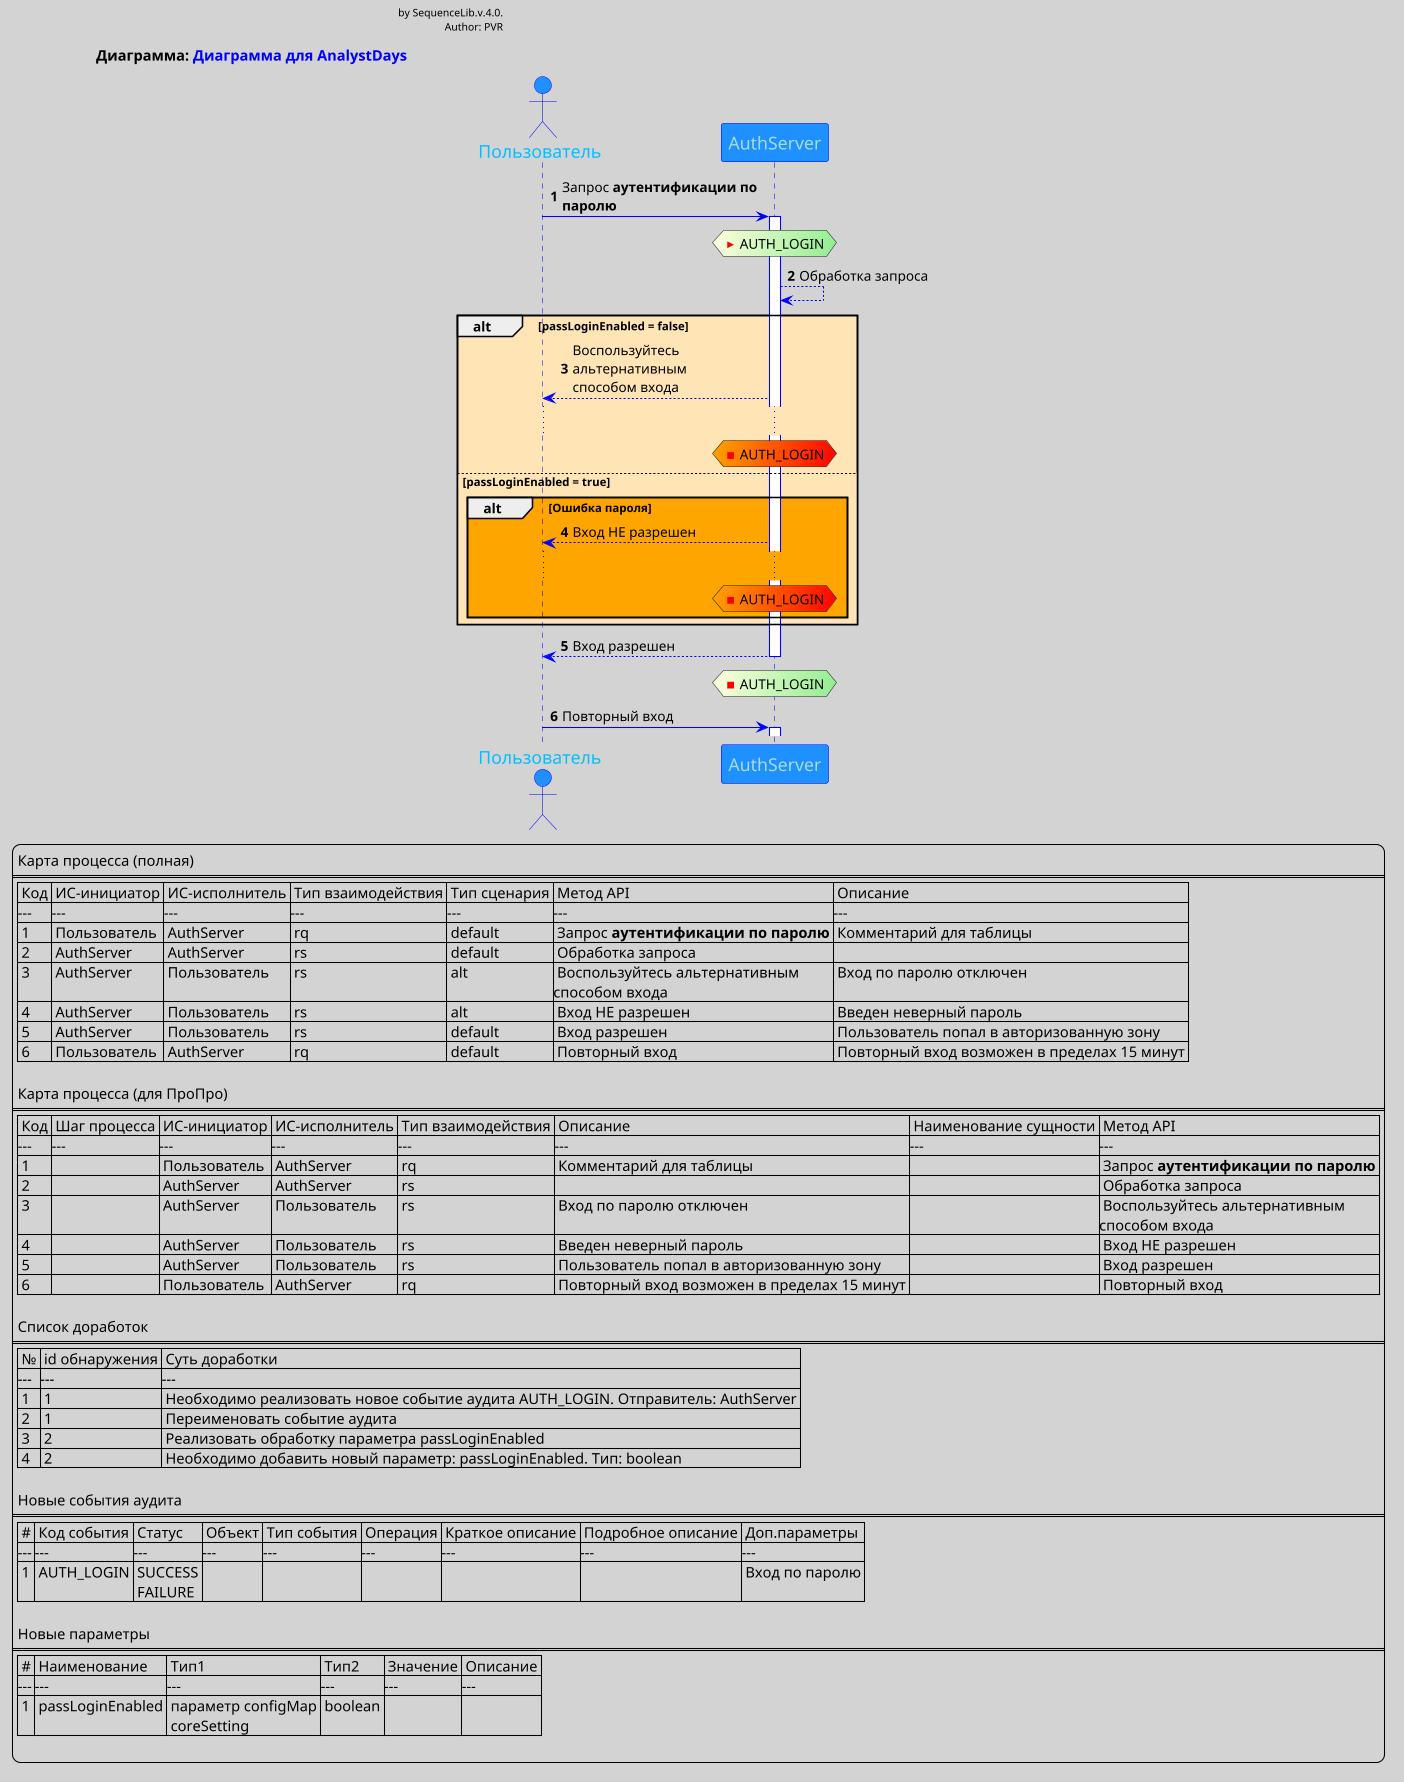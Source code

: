 @startuml                                                                                                                  ░║

autonumber
skinparam dpi 100
skinparam maxMessageSize 200
skinparam backgroundColor LightGray
skinparam sequence {
ArrowColor blue
ActorBorderColor blue
LifeLineBorderColor blue
LifeLineBackgroundColor #White
ParticipantBorderColor blue
ParticipantBackgroundColor DodgerBlue
ParticipantFontName Impact
ParticipantFontSize 17
ParticipantFontColor #A9DCDF
ActorBackgroundColor DodgerBlue
ActorFontColor DeepSkyBlue
ActorFontSize 17
ActorFontName Aapex
}

title Диаграмма: <color:blue>Диаграмма для AnalystDays
header <color:black>by SequenceLib.v.4.0.\n <color:black>Author: PVR

participant "AuthServer" as srv order 1
actor "Пользователь" as user
user -> srv ++: Запрос **аутентификации по паролю**
        hnote over srv #lightyellow/lightgreen: <color:red><&media-play> <color:black>AUTH_LOGIN
srv --> srv : Обработка запроса
alt #moccasin passLoginEnabled = false
    srv --> user : Воспользуйтесь альтернативным\nспособом входа
    ...
        hnote over srv #orange/red: <color:red><&media-stop> <color:black>AUTH_LOGIN
else  passLoginEnabled = true
alt #orange Ошибка пароля
    srv --> user : Вход НЕ разрешен
    ...
        hnote over srv #orange/red: <color:red><&media-stop> <color:black>AUTH_LOGIN
end

end

srv --> user --: Вход разрешен
        hnote over srv #lightyellow/lightgreen: <color:red><&media-stop> <color:black>AUTH_LOGIN
user -> srv ++: Повторный вход
legend
Карта процесса (полная)
====
| Код | ИC-инициатор | ИС-исполнитель | Тип взаимодействия | Тип сценария | Метод API | Описание |
|---|---|---|---|---|---|---|
| 1 | Пользователь | AuthServer | rq | default | Запрос **аутентификации по паролю** | Комментарий для таблицы |
| 2 | AuthServer | AuthServer | rs | default | Обработка запроса |  |
| 3 | AuthServer | Пользователь | rs | alt | Воспользуйтесь альтернативным\nспособом входа | Вход по паролю отключен |
| 4 | AuthServer | Пользователь | rs | alt | Вход НЕ разрешен | Введен неверный пароль |
| 5 | AuthServer | Пользователь | rs | default | Вход разрешен | Пользователь попал в авторизованную зону |
| 6 | Пользователь | AuthServer | rq | default | Повторный вход | Повторный вход возможен в пределах 15 минут |

Карта процесса (для ПроПро)
====
| Код | Шаг процесса | ИC-инициатор | ИС-исполнитель | Тип взаимодействия | Описание | Наименование сущности | Метод API |
|---|---|---|---|---|---|---|---|
| 1 |  | Пользователь | AuthServer | rq | Комментарий для таблицы | | Запрос **аутентификации по паролю** |
| 2 |  | AuthServer | AuthServer | rs |  | | Обработка запроса |
| 3 |  | AuthServer | Пользователь | rs | Вход по паролю отключен | | Воспользуйтесь альтернативным\nспособом входа |
| 4 |  | AuthServer | Пользователь | rs | Введен неверный пароль | | Вход НЕ разрешен |
| 5 |  | AuthServer | Пользователь | rs | Пользователь попал в авторизованную зону | | Вход разрешен |
| 6 |  | Пользователь | AuthServer | rq | Повторный вход возможен в пределах 15 минут | | Повторный вход |

Список доработок
====
| № | id обнаружения | Суть доработки|
|---|---|---|
| 1 | 1 | Необходимо реализовать новое событие аудита AUTH_LOGIN. Отправитель: AuthServer |
| 2 | 1 | Переименовать событие аудита |
| 3 | 2 | Реализовать обработку параметра passLoginEnabled |
| 4 | 2 | Необходимо добавить новый параметр: passLoginEnabled. Тип: boolean |

Новые события аудита
====
| # | Код события | Статус | Объект | Тип события | Операция | Краткое описание | Подробное описание | Доп.параметры |
|---|---|---|---|---|---|---|---|---|
| 1 | AUTH_LOGIN | SUCCESS \n FAILURE |  |  |  |  |  | Вход по паролю |

Новые параметры
====
| # | Наименование | Тип1 | Тип2 | Значение | Описание |
|---|---|---|---|---|---|
| 1 | passLoginEnabled | параметр configMap \n coreSetting | boolean |  |  |

end legend
@enduml